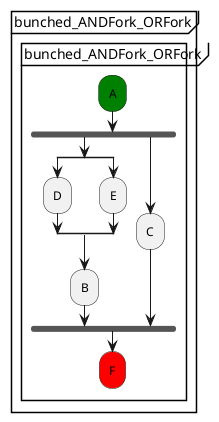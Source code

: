 @startuml
partition "bunched_ANDFork_ORFork" {
    group "bunched_ANDFork_ORFork"
        #green:A;
        fork
            split
                :D;
            split again
                :E;
            end split
            :B;
        fork again
            :C;
        end fork
        #red:F;
    end group
}
@enduml